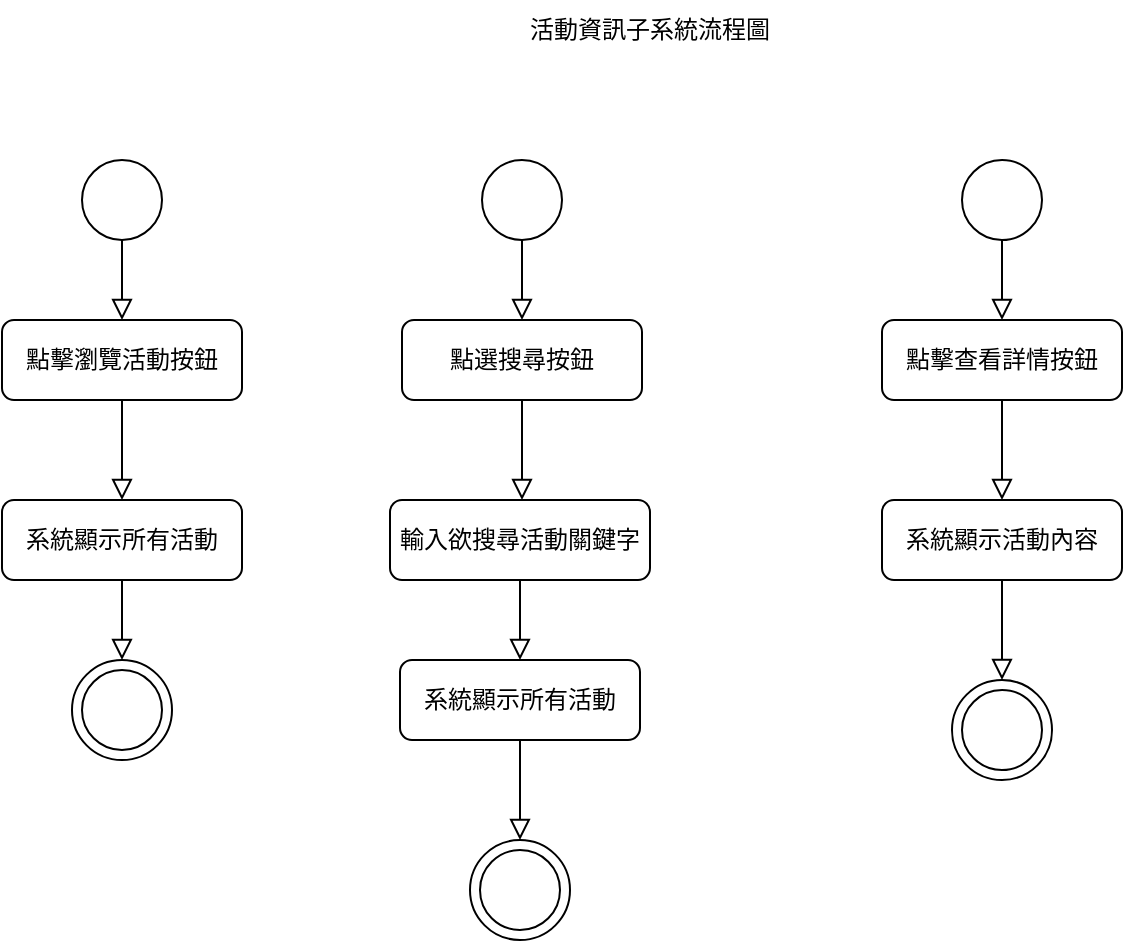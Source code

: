 <mxfile version="22.1.5" type="github">
  <diagram id="C5RBs43oDa-KdzZeNtuy" name="Page-1">
    <mxGraphModel dx="954" dy="647" grid="1" gridSize="10" guides="1" tooltips="1" connect="1" arrows="1" fold="1" page="1" pageScale="1" pageWidth="827" pageHeight="1169" math="0" shadow="0">
      <root>
        <mxCell id="WIyWlLk6GJQsqaUBKTNV-0" />
        <mxCell id="WIyWlLk6GJQsqaUBKTNV-1" parent="WIyWlLk6GJQsqaUBKTNV-0" />
        <mxCell id="WIyWlLk6GJQsqaUBKTNV-2" value="" style="rounded=0;html=1;jettySize=auto;orthogonalLoop=1;fontSize=11;endArrow=block;endFill=0;endSize=8;strokeWidth=1;shadow=0;labelBackgroundColor=none;edgeStyle=orthogonalEdgeStyle;" parent="WIyWlLk6GJQsqaUBKTNV-1" source="WIyWlLk6GJQsqaUBKTNV-3" edge="1">
          <mxGeometry relative="1" as="geometry">
            <mxPoint x="150.0" y="270" as="targetPoint" />
          </mxGeometry>
        </mxCell>
        <mxCell id="WIyWlLk6GJQsqaUBKTNV-3" value="點擊瀏覽活動按鈕" style="rounded=1;whiteSpace=wrap;html=1;fontSize=12;glass=0;strokeWidth=1;shadow=0;" parent="WIyWlLk6GJQsqaUBKTNV-1" vertex="1">
          <mxGeometry x="90" y="180" width="120" height="40" as="geometry" />
        </mxCell>
        <mxCell id="FzHrB1fTF-i2nZGww-Nu-0" value="活動資訊子系統流程圖" style="text;html=1;strokeColor=none;fillColor=none;align=center;verticalAlign=middle;whiteSpace=wrap;rounded=0;" parent="WIyWlLk6GJQsqaUBKTNV-1" vertex="1">
          <mxGeometry x="339" y="20" width="150" height="30" as="geometry" />
        </mxCell>
        <mxCell id="FzHrB1fTF-i2nZGww-Nu-1" value="" style="ellipse;whiteSpace=wrap;html=1;aspect=fixed;" parent="WIyWlLk6GJQsqaUBKTNV-1" vertex="1">
          <mxGeometry x="130.0" y="100" width="40" height="40" as="geometry" />
        </mxCell>
        <mxCell id="FzHrB1fTF-i2nZGww-Nu-2" value="" style="rounded=0;html=1;jettySize=auto;orthogonalLoop=1;fontSize=11;endArrow=block;endFill=0;endSize=8;strokeWidth=1;shadow=0;labelBackgroundColor=none;edgeStyle=orthogonalEdgeStyle;exitX=0.5;exitY=1;exitDx=0;exitDy=0;" parent="WIyWlLk6GJQsqaUBKTNV-1" source="FzHrB1fTF-i2nZGww-Nu-1" edge="1">
          <mxGeometry relative="1" as="geometry">
            <mxPoint x="190.0" y="300" as="sourcePoint" />
            <mxPoint x="150.0" y="180" as="targetPoint" />
          </mxGeometry>
        </mxCell>
        <mxCell id="FzHrB1fTF-i2nZGww-Nu-6" value="系統顯示所有活動" style="rounded=1;whiteSpace=wrap;html=1;fontSize=12;glass=0;strokeWidth=1;shadow=0;" parent="WIyWlLk6GJQsqaUBKTNV-1" vertex="1">
          <mxGeometry x="90" y="270" width="120" height="40" as="geometry" />
        </mxCell>
        <mxCell id="FzHrB1fTF-i2nZGww-Nu-10" value="" style="rounded=0;html=1;jettySize=auto;orthogonalLoop=1;fontSize=11;endArrow=block;endFill=0;endSize=8;strokeWidth=1;shadow=0;labelBackgroundColor=none;edgeStyle=orthogonalEdgeStyle;exitX=0.5;exitY=1;exitDx=0;exitDy=0;" parent="WIyWlLk6GJQsqaUBKTNV-1" source="nk6SO0BPrjhzGcg9lUcJ-13" target="nk6SO0BPrjhzGcg9lUcJ-14" edge="1">
          <mxGeometry relative="1" as="geometry">
            <mxPoint x="630" y="320" as="sourcePoint" />
            <mxPoint x="172.95" y="410" as="targetPoint" />
          </mxGeometry>
        </mxCell>
        <mxCell id="FzHrB1fTF-i2nZGww-Nu-11" value="" style="rounded=0;html=1;jettySize=auto;orthogonalLoop=1;fontSize=11;endArrow=block;endFill=0;endSize=8;strokeWidth=1;shadow=0;labelBackgroundColor=none;edgeStyle=orthogonalEdgeStyle;exitX=0.5;exitY=1;exitDx=0;exitDy=0;" parent="WIyWlLk6GJQsqaUBKTNV-1" source="nk6SO0BPrjhzGcg9lUcJ-5" edge="1">
          <mxGeometry relative="1" as="geometry">
            <mxPoint x="350" y="270" as="sourcePoint" />
            <mxPoint x="350" y="270" as="targetPoint" />
          </mxGeometry>
        </mxCell>
        <mxCell id="FzHrB1fTF-i2nZGww-Nu-12" value="輸入欲搜尋活動關鍵字" style="rounded=1;whiteSpace=wrap;html=1;fontSize=12;glass=0;strokeWidth=1;shadow=0;" parent="WIyWlLk6GJQsqaUBKTNV-1" vertex="1">
          <mxGeometry x="284" y="270" width="130" height="40" as="geometry" />
        </mxCell>
        <mxCell id="FzHrB1fTF-i2nZGww-Nu-13" value="系統顯示所有活動" style="rounded=1;whiteSpace=wrap;html=1;fontSize=12;glass=0;strokeWidth=1;shadow=0;" parent="WIyWlLk6GJQsqaUBKTNV-1" vertex="1">
          <mxGeometry x="289" y="350" width="120" height="40" as="geometry" />
        </mxCell>
        <mxCell id="FzHrB1fTF-i2nZGww-Nu-14" value="" style="rounded=0;html=1;jettySize=auto;orthogonalLoop=1;fontSize=11;endArrow=block;endFill=0;endSize=8;strokeWidth=1;shadow=0;labelBackgroundColor=none;edgeStyle=orthogonalEdgeStyle;exitX=0.5;exitY=1;exitDx=0;exitDy=0;" parent="WIyWlLk6GJQsqaUBKTNV-1" source="FzHrB1fTF-i2nZGww-Nu-12" edge="1">
          <mxGeometry relative="1" as="geometry">
            <mxPoint x="478" y="580" as="sourcePoint" />
            <mxPoint x="349" y="350" as="targetPoint" />
          </mxGeometry>
        </mxCell>
        <mxCell id="FzHrB1fTF-i2nZGww-Nu-16" value="" style="rounded=0;html=1;jettySize=auto;orthogonalLoop=1;fontSize=11;endArrow=block;endFill=0;endSize=8;strokeWidth=1;shadow=0;labelBackgroundColor=none;edgeStyle=orthogonalEdgeStyle;exitX=0.5;exitY=1;exitDx=0;exitDy=0;entryX=0.5;entryY=0;entryDx=0;entryDy=0;" parent="WIyWlLk6GJQsqaUBKTNV-1" source="FzHrB1fTF-i2nZGww-Nu-13" target="nk6SO0BPrjhzGcg9lUcJ-9" edge="1">
          <mxGeometry relative="1" as="geometry">
            <mxPoint x="354.48" y="760" as="sourcePoint" />
            <mxPoint x="353" y="440" as="targetPoint" />
          </mxGeometry>
        </mxCell>
        <mxCell id="nk6SO0BPrjhzGcg9lUcJ-0" value="" style="rounded=0;html=1;jettySize=auto;orthogonalLoop=1;fontSize=11;endArrow=block;endFill=0;endSize=8;strokeWidth=1;shadow=0;labelBackgroundColor=none;edgeStyle=orthogonalEdgeStyle;exitX=0.5;exitY=1;exitDx=0;exitDy=0;" edge="1" parent="WIyWlLk6GJQsqaUBKTNV-1" source="FzHrB1fTF-i2nZGww-Nu-6">
          <mxGeometry relative="1" as="geometry">
            <mxPoint x="298" y="370" as="sourcePoint" />
            <mxPoint x="150" y="350" as="targetPoint" />
          </mxGeometry>
        </mxCell>
        <mxCell id="nk6SO0BPrjhzGcg9lUcJ-1" value="" style="ellipse;whiteSpace=wrap;html=1;aspect=fixed;" vertex="1" parent="WIyWlLk6GJQsqaUBKTNV-1">
          <mxGeometry x="130.0" y="355" width="40" height="40" as="geometry" />
        </mxCell>
        <mxCell id="nk6SO0BPrjhzGcg9lUcJ-2" value="" style="ellipse;whiteSpace=wrap;html=1;aspect=fixed;fillColor=none;" vertex="1" parent="WIyWlLk6GJQsqaUBKTNV-1">
          <mxGeometry x="125.0" y="350" width="50" height="50" as="geometry" />
        </mxCell>
        <mxCell id="nk6SO0BPrjhzGcg9lUcJ-3" value="" style="ellipse;whiteSpace=wrap;html=1;aspect=fixed;" vertex="1" parent="WIyWlLk6GJQsqaUBKTNV-1">
          <mxGeometry x="330" y="100" width="40" height="40" as="geometry" />
        </mxCell>
        <mxCell id="nk6SO0BPrjhzGcg9lUcJ-4" value="" style="rounded=0;html=1;jettySize=auto;orthogonalLoop=1;fontSize=11;endArrow=block;endFill=0;endSize=8;strokeWidth=1;shadow=0;labelBackgroundColor=none;edgeStyle=orthogonalEdgeStyle;exitX=0.5;exitY=1;exitDx=0;exitDy=0;" edge="1" parent="WIyWlLk6GJQsqaUBKTNV-1" source="nk6SO0BPrjhzGcg9lUcJ-3">
          <mxGeometry relative="1" as="geometry">
            <mxPoint x="288" y="360" as="sourcePoint" />
            <mxPoint x="350" y="180" as="targetPoint" />
          </mxGeometry>
        </mxCell>
        <mxCell id="nk6SO0BPrjhzGcg9lUcJ-5" value="點選搜尋按鈕" style="rounded=1;whiteSpace=wrap;html=1;fontSize=12;glass=0;strokeWidth=1;shadow=0;" vertex="1" parent="WIyWlLk6GJQsqaUBKTNV-1">
          <mxGeometry x="290" y="180" width="120" height="40" as="geometry" />
        </mxCell>
        <mxCell id="nk6SO0BPrjhzGcg9lUcJ-8" value="" style="ellipse;whiteSpace=wrap;html=1;aspect=fixed;" vertex="1" parent="WIyWlLk6GJQsqaUBKTNV-1">
          <mxGeometry x="329.0" y="445" width="40" height="40" as="geometry" />
        </mxCell>
        <mxCell id="nk6SO0BPrjhzGcg9lUcJ-9" value="" style="ellipse;whiteSpace=wrap;html=1;aspect=fixed;fillColor=none;" vertex="1" parent="WIyWlLk6GJQsqaUBKTNV-1">
          <mxGeometry x="324.0" y="440" width="50" height="50" as="geometry" />
        </mxCell>
        <mxCell id="nk6SO0BPrjhzGcg9lUcJ-10" value="" style="ellipse;whiteSpace=wrap;html=1;aspect=fixed;" vertex="1" parent="WIyWlLk6GJQsqaUBKTNV-1">
          <mxGeometry x="570" y="100" width="40" height="40" as="geometry" />
        </mxCell>
        <mxCell id="nk6SO0BPrjhzGcg9lUcJ-12" value="" style="rounded=0;html=1;jettySize=auto;orthogonalLoop=1;fontSize=11;endArrow=block;endFill=0;endSize=8;strokeWidth=1;shadow=0;labelBackgroundColor=none;edgeStyle=orthogonalEdgeStyle;exitX=0.5;exitY=1;exitDx=0;exitDy=0;" edge="1" parent="WIyWlLk6GJQsqaUBKTNV-1" source="nk6SO0BPrjhzGcg9lUcJ-10">
          <mxGeometry relative="1" as="geometry">
            <mxPoint x="360" y="150" as="sourcePoint" />
            <mxPoint x="590" y="180" as="targetPoint" />
          </mxGeometry>
        </mxCell>
        <mxCell id="nk6SO0BPrjhzGcg9lUcJ-13" value="點擊查看詳情按鈕" style="rounded=1;whiteSpace=wrap;html=1;fontSize=12;glass=0;strokeWidth=1;shadow=0;" vertex="1" parent="WIyWlLk6GJQsqaUBKTNV-1">
          <mxGeometry x="530" y="180" width="120" height="40" as="geometry" />
        </mxCell>
        <mxCell id="nk6SO0BPrjhzGcg9lUcJ-14" value="系統顯示活動內容" style="rounded=1;whiteSpace=wrap;html=1;fontSize=12;glass=0;strokeWidth=1;shadow=0;" vertex="1" parent="WIyWlLk6GJQsqaUBKTNV-1">
          <mxGeometry x="530" y="270" width="120" height="40" as="geometry" />
        </mxCell>
        <mxCell id="nk6SO0BPrjhzGcg9lUcJ-15" value="" style="rounded=0;html=1;jettySize=auto;orthogonalLoop=1;fontSize=11;endArrow=block;endFill=0;endSize=8;strokeWidth=1;shadow=0;labelBackgroundColor=none;edgeStyle=orthogonalEdgeStyle;exitX=0.5;exitY=1;exitDx=0;exitDy=0;" edge="1" parent="WIyWlLk6GJQsqaUBKTNV-1" source="nk6SO0BPrjhzGcg9lUcJ-14">
          <mxGeometry relative="1" as="geometry">
            <mxPoint x="359" y="400" as="sourcePoint" />
            <mxPoint x="590" y="360" as="targetPoint" />
          </mxGeometry>
        </mxCell>
        <mxCell id="nk6SO0BPrjhzGcg9lUcJ-16" value="" style="ellipse;whiteSpace=wrap;html=1;aspect=fixed;" vertex="1" parent="WIyWlLk6GJQsqaUBKTNV-1">
          <mxGeometry x="570" y="365" width="40" height="40" as="geometry" />
        </mxCell>
        <mxCell id="nk6SO0BPrjhzGcg9lUcJ-17" value="" style="ellipse;whiteSpace=wrap;html=1;aspect=fixed;fillColor=none;" vertex="1" parent="WIyWlLk6GJQsqaUBKTNV-1">
          <mxGeometry x="565" y="360" width="50" height="50" as="geometry" />
        </mxCell>
      </root>
    </mxGraphModel>
  </diagram>
</mxfile>

